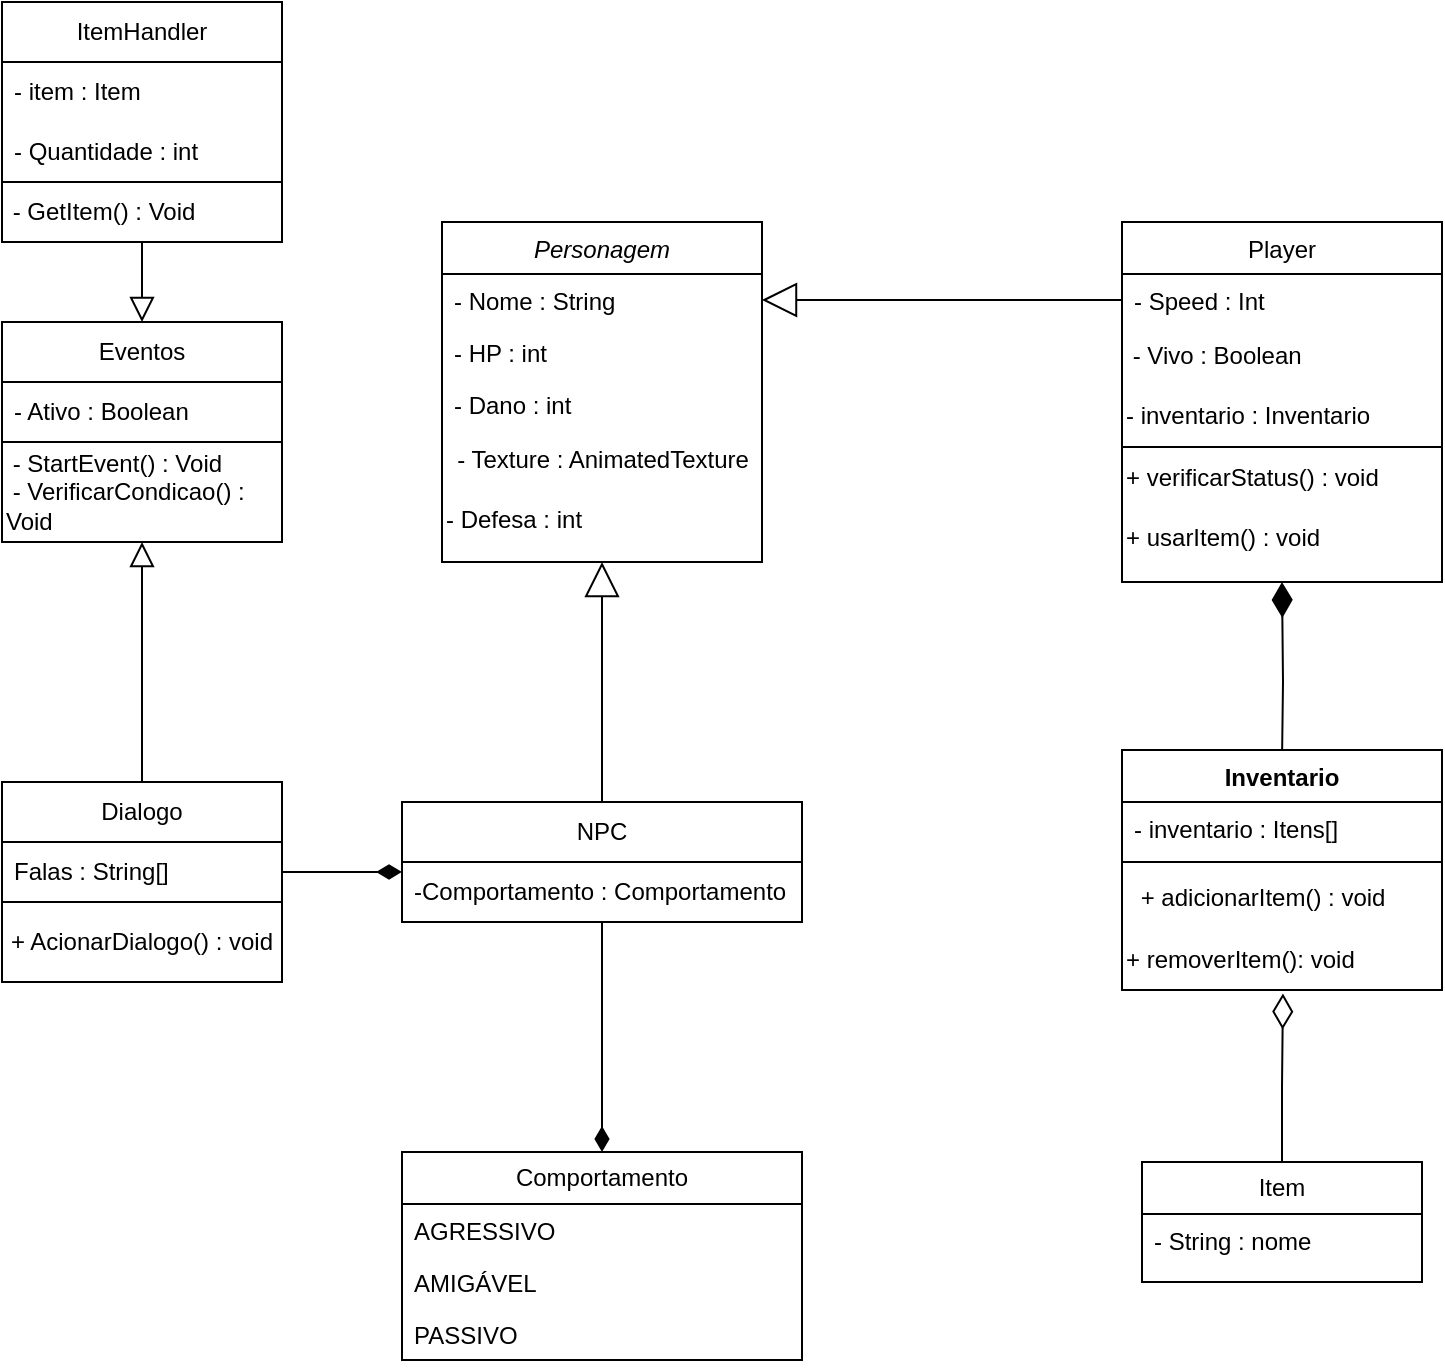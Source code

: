 <mxfile version="22.1.0" type="device">
  <diagram id="C5RBs43oDa-KdzZeNtuy" name="Page-1">
    <mxGraphModel dx="872" dy="473" grid="1" gridSize="10" guides="1" tooltips="1" connect="1" arrows="1" fold="1" page="1" pageScale="1" pageWidth="827" pageHeight="1169" math="0" shadow="0">
      <root>
        <mxCell id="WIyWlLk6GJQsqaUBKTNV-0" />
        <mxCell id="WIyWlLk6GJQsqaUBKTNV-1" parent="WIyWlLk6GJQsqaUBKTNV-0" />
        <mxCell id="zkfFHV4jXpPFQw0GAbJ--0" value="Personagem" style="swimlane;fontStyle=2;align=center;verticalAlign=top;childLayout=stackLayout;horizontal=1;startSize=26;horizontalStack=0;resizeParent=1;resizeLast=0;collapsible=1;marginBottom=0;rounded=0;shadow=0;strokeWidth=1;" parent="WIyWlLk6GJQsqaUBKTNV-1" vertex="1">
          <mxGeometry x="240" y="120" width="160" height="170" as="geometry">
            <mxRectangle x="230" y="140" width="160" height="26" as="alternateBounds" />
          </mxGeometry>
        </mxCell>
        <mxCell id="zkfFHV4jXpPFQw0GAbJ--1" value="- Nome : String" style="text;align=left;verticalAlign=top;spacingLeft=4;spacingRight=4;overflow=hidden;rotatable=0;points=[[0,0.5],[1,0.5]];portConstraint=eastwest;" parent="zkfFHV4jXpPFQw0GAbJ--0" vertex="1">
          <mxGeometry y="26" width="160" height="26" as="geometry" />
        </mxCell>
        <mxCell id="zkfFHV4jXpPFQw0GAbJ--2" value="- HP : int" style="text;align=left;verticalAlign=top;spacingLeft=4;spacingRight=4;overflow=hidden;rotatable=0;points=[[0,0.5],[1,0.5]];portConstraint=eastwest;rounded=0;shadow=0;html=0;" parent="zkfFHV4jXpPFQw0GAbJ--0" vertex="1">
          <mxGeometry y="52" width="160" height="26" as="geometry" />
        </mxCell>
        <mxCell id="zkfFHV4jXpPFQw0GAbJ--3" value="- Dano : int" style="text;align=left;verticalAlign=top;spacingLeft=4;spacingRight=4;overflow=hidden;rotatable=0;points=[[0,0.5],[1,0.5]];portConstraint=eastwest;rounded=0;shadow=0;html=0;" parent="zkfFHV4jXpPFQw0GAbJ--0" vertex="1">
          <mxGeometry y="78" width="160" height="26" as="geometry" />
        </mxCell>
        <mxCell id="Fs-Cu5hFcrkRB79Ihh7Y-40" value="- Texture : AnimatedTexture" style="text;html=1;align=center;verticalAlign=middle;resizable=0;points=[];autosize=1;strokeColor=none;fillColor=none;" parent="zkfFHV4jXpPFQw0GAbJ--0" vertex="1">
          <mxGeometry y="104" width="160" height="30" as="geometry" />
        </mxCell>
        <mxCell id="v0u1TZ_ra3x6NJByf-Hd-34" value="- Defesa : int" style="text;html=1;align=left;verticalAlign=middle;resizable=0;points=[];autosize=1;strokeColor=none;fillColor=none;" parent="zkfFHV4jXpPFQw0GAbJ--0" vertex="1">
          <mxGeometry y="134" width="160" height="30" as="geometry" />
        </mxCell>
        <mxCell id="zkfFHV4jXpPFQw0GAbJ--17" value="Player" style="swimlane;fontStyle=0;align=center;verticalAlign=top;childLayout=stackLayout;horizontal=1;startSize=26;horizontalStack=0;resizeParent=1;resizeLast=0;collapsible=1;marginBottom=0;rounded=0;shadow=0;strokeWidth=1;" parent="WIyWlLk6GJQsqaUBKTNV-1" vertex="1">
          <mxGeometry x="580" y="120" width="160" height="180" as="geometry">
            <mxRectangle x="550" y="140" width="160" height="26" as="alternateBounds" />
          </mxGeometry>
        </mxCell>
        <mxCell id="zkfFHV4jXpPFQw0GAbJ--22" value="- Speed : Int" style="text;align=left;verticalAlign=top;spacingLeft=4;spacingRight=4;overflow=hidden;rotatable=0;points=[[0,0.5],[1,0.5]];portConstraint=eastwest;rounded=0;shadow=0;html=0;" parent="zkfFHV4jXpPFQw0GAbJ--17" vertex="1">
          <mxGeometry y="26" width="160" height="26" as="geometry" />
        </mxCell>
        <mxCell id="Fs-Cu5hFcrkRB79Ihh7Y-20" value="&amp;nbsp;- Vivo : Boolean" style="text;html=1;align=left;verticalAlign=middle;resizable=0;points=[];autosize=1;strokeColor=none;fillColor=none;" parent="zkfFHV4jXpPFQw0GAbJ--17" vertex="1">
          <mxGeometry y="52" width="160" height="30" as="geometry" />
        </mxCell>
        <mxCell id="v0u1TZ_ra3x6NJByf-Hd-20" value="- inventario : Inventario" style="text;html=1;align=left;verticalAlign=middle;resizable=0;points=[];autosize=1;strokeColor=none;fillColor=none;" parent="zkfFHV4jXpPFQw0GAbJ--17" vertex="1">
          <mxGeometry y="82" width="160" height="30" as="geometry" />
        </mxCell>
        <mxCell id="zkfFHV4jXpPFQw0GAbJ--23" value="" style="line;html=1;strokeWidth=1;align=left;verticalAlign=middle;spacingTop=-1;spacingLeft=3;spacingRight=3;rotatable=0;labelPosition=right;points=[];portConstraint=eastwest;" parent="zkfFHV4jXpPFQw0GAbJ--17" vertex="1">
          <mxGeometry y="112" width="160" height="1" as="geometry" />
        </mxCell>
        <mxCell id="v0u1TZ_ra3x6NJByf-Hd-14" value="+&amp;nbsp;verificarStatus() : void" style="text;html=1;align=left;verticalAlign=middle;resizable=0;points=[];autosize=1;strokeColor=none;fillColor=none;strokeWidth=1;" parent="zkfFHV4jXpPFQw0GAbJ--17" vertex="1">
          <mxGeometry y="113" width="160" height="30" as="geometry" />
        </mxCell>
        <mxCell id="v0u1TZ_ra3x6NJByf-Hd-12" value="+ usarItem() : void" style="text;html=1;align=left;verticalAlign=middle;resizable=0;points=[];autosize=1;strokeColor=none;fillColor=none;" parent="zkfFHV4jXpPFQw0GAbJ--17" vertex="1">
          <mxGeometry y="143" width="160" height="30" as="geometry" />
        </mxCell>
        <mxCell id="v0u1TZ_ra3x6NJByf-Hd-10" style="edgeStyle=orthogonalEdgeStyle;rounded=0;orthogonalLoop=1;jettySize=auto;html=1;entryX=0.5;entryY=0;entryDx=0;entryDy=0;endArrow=diamondThin;endFill=1;endSize=10;" parent="WIyWlLk6GJQsqaUBKTNV-1" source="Fs-Cu5hFcrkRB79Ihh7Y-0" target="v0u1TZ_ra3x6NJByf-Hd-4" edge="1">
          <mxGeometry relative="1" as="geometry" />
        </mxCell>
        <mxCell id="Fs-Cu5hFcrkRB79Ihh7Y-0" value="NPC" style="swimlane;fontStyle=0;childLayout=stackLayout;horizontal=1;startSize=30;horizontalStack=0;resizeParent=1;resizeParentMax=0;resizeLast=0;collapsible=1;marginBottom=0;whiteSpace=wrap;html=1;" parent="WIyWlLk6GJQsqaUBKTNV-1" vertex="1">
          <mxGeometry x="220" y="410" width="200" height="60" as="geometry" />
        </mxCell>
        <mxCell id="Fs-Cu5hFcrkRB79Ihh7Y-1" value="-Comportamento : Comportamento&amp;nbsp;" style="text;strokeColor=none;fillColor=none;align=left;verticalAlign=middle;spacingLeft=4;spacingRight=4;overflow=hidden;points=[[0,0.5],[1,0.5]];portConstraint=eastwest;rotatable=0;whiteSpace=wrap;html=1;" parent="Fs-Cu5hFcrkRB79Ihh7Y-0" vertex="1">
          <mxGeometry y="30" width="200" height="30" as="geometry" />
        </mxCell>
        <mxCell id="v0u1TZ_ra3x6NJByf-Hd-1" style="edgeStyle=orthogonalEdgeStyle;rounded=0;orthogonalLoop=1;jettySize=auto;html=1;entryX=0.5;entryY=1;entryDx=0;entryDy=0;endArrow=diamondThin;endFill=1;endSize=15;" parent="WIyWlLk6GJQsqaUBKTNV-1" target="zkfFHV4jXpPFQw0GAbJ--17" edge="1">
          <mxGeometry relative="1" as="geometry">
            <mxPoint x="660" y="390" as="sourcePoint" />
          </mxGeometry>
        </mxCell>
        <mxCell id="Fs-Cu5hFcrkRB79Ihh7Y-13" style="edgeStyle=orthogonalEdgeStyle;rounded=0;orthogonalLoop=1;jettySize=auto;html=1;entryX=0.5;entryY=1;entryDx=0;entryDy=0;endArrow=block;endFill=0;endSize=15;" parent="WIyWlLk6GJQsqaUBKTNV-1" source="Fs-Cu5hFcrkRB79Ihh7Y-0" target="zkfFHV4jXpPFQw0GAbJ--0" edge="1">
          <mxGeometry relative="1" as="geometry">
            <mxPoint x="296.48" y="257.168" as="targetPoint" />
          </mxGeometry>
        </mxCell>
        <mxCell id="Fs-Cu5hFcrkRB79Ihh7Y-14" style="edgeStyle=orthogonalEdgeStyle;rounded=0;orthogonalLoop=1;jettySize=auto;html=1;entryX=1;entryY=0.5;entryDx=0;entryDy=0;endArrow=block;endFill=0;exitX=0;exitY=0.5;exitDx=0;exitDy=0;endSize=15;" parent="WIyWlLk6GJQsqaUBKTNV-1" source="zkfFHV4jXpPFQw0GAbJ--22" target="zkfFHV4jXpPFQw0GAbJ--1" edge="1">
          <mxGeometry relative="1" as="geometry">
            <mxPoint x="508" y="159" as="sourcePoint" />
          </mxGeometry>
        </mxCell>
        <mxCell id="Fs-Cu5hFcrkRB79Ihh7Y-45" style="edgeStyle=orthogonalEdgeStyle;rounded=0;orthogonalLoop=1;jettySize=auto;html=1;entryX=0.5;entryY=1;entryDx=0;entryDy=0;endArrow=block;endFill=0;endSize=10;" parent="WIyWlLk6GJQsqaUBKTNV-1" source="Fs-Cu5hFcrkRB79Ihh7Y-15" target="Fs-Cu5hFcrkRB79Ihh7Y-44" edge="1">
          <mxGeometry relative="1" as="geometry" />
        </mxCell>
        <mxCell id="Fs-Cu5hFcrkRB79Ihh7Y-15" value="Dialogo" style="swimlane;fontStyle=0;childLayout=stackLayout;horizontal=1;startSize=30;horizontalStack=0;resizeParent=1;resizeParentMax=0;resizeLast=0;collapsible=1;marginBottom=0;whiteSpace=wrap;html=1;" parent="WIyWlLk6GJQsqaUBKTNV-1" vertex="1">
          <mxGeometry x="20" y="400" width="140" height="60" as="geometry" />
        </mxCell>
        <mxCell id="Fs-Cu5hFcrkRB79Ihh7Y-16" value="Falas : String[]" style="text;strokeColor=none;fillColor=none;align=left;verticalAlign=middle;spacingLeft=4;spacingRight=4;overflow=hidden;points=[[0,0.5],[1,0.5]];portConstraint=eastwest;rotatable=0;whiteSpace=wrap;html=1;" parent="Fs-Cu5hFcrkRB79Ihh7Y-15" vertex="1">
          <mxGeometry y="30" width="140" height="30" as="geometry" />
        </mxCell>
        <mxCell id="Fs-Cu5hFcrkRB79Ihh7Y-23" value="Eventos" style="swimlane;fontStyle=0;childLayout=stackLayout;horizontal=1;startSize=30;horizontalStack=0;resizeParent=1;resizeParentMax=0;resizeLast=0;collapsible=1;marginBottom=0;whiteSpace=wrap;html=1;" parent="WIyWlLk6GJQsqaUBKTNV-1" vertex="1">
          <mxGeometry x="20" y="170" width="140" height="60" as="geometry" />
        </mxCell>
        <mxCell id="Fs-Cu5hFcrkRB79Ihh7Y-24" value="- Ativo : Boolean" style="text;strokeColor=none;fillColor=none;align=left;verticalAlign=middle;spacingLeft=4;spacingRight=4;overflow=hidden;points=[[0,0.5],[1,0.5]];portConstraint=eastwest;rotatable=0;whiteSpace=wrap;html=1;" parent="Fs-Cu5hFcrkRB79Ihh7Y-23" vertex="1">
          <mxGeometry y="30" width="140" height="30" as="geometry" />
        </mxCell>
        <mxCell id="Fs-Cu5hFcrkRB79Ihh7Y-35" style="edgeStyle=orthogonalEdgeStyle;rounded=0;orthogonalLoop=1;jettySize=auto;html=1;entryX=0.5;entryY=0;entryDx=0;entryDy=0;endArrow=block;endFill=0;endSize=10;" parent="WIyWlLk6GJQsqaUBKTNV-1" source="Fs-Cu5hFcrkRB79Ihh7Y-27" target="Fs-Cu5hFcrkRB79Ihh7Y-23" edge="1">
          <mxGeometry relative="1" as="geometry" />
        </mxCell>
        <mxCell id="Fs-Cu5hFcrkRB79Ihh7Y-27" value="ItemHandler" style="swimlane;fontStyle=0;childLayout=stackLayout;horizontal=1;startSize=30;horizontalStack=0;resizeParent=1;resizeParentMax=0;resizeLast=0;collapsible=1;marginBottom=0;whiteSpace=wrap;html=1;rounded=0;swimlaneLine=1;" parent="WIyWlLk6GJQsqaUBKTNV-1" vertex="1">
          <mxGeometry x="20" y="10" width="140" height="120" as="geometry" />
        </mxCell>
        <mxCell id="Fs-Cu5hFcrkRB79Ihh7Y-28" value="- item : Item" style="text;strokeColor=none;fillColor=none;align=left;verticalAlign=middle;spacingLeft=4;spacingRight=4;overflow=hidden;points=[[0,0.5],[1,0.5]];portConstraint=eastwest;rotatable=0;whiteSpace=wrap;html=1;" parent="Fs-Cu5hFcrkRB79Ihh7Y-27" vertex="1">
          <mxGeometry y="30" width="140" height="30" as="geometry" />
        </mxCell>
        <mxCell id="Fs-Cu5hFcrkRB79Ihh7Y-29" value="- Quantidade : int" style="text;strokeColor=none;fillColor=none;align=left;verticalAlign=middle;spacingLeft=4;spacingRight=4;overflow=hidden;points=[[0,0.5],[1,0.5]];portConstraint=eastwest;rotatable=0;whiteSpace=wrap;html=1;" parent="Fs-Cu5hFcrkRB79Ihh7Y-27" vertex="1">
          <mxGeometry y="60" width="140" height="30" as="geometry" />
        </mxCell>
        <mxCell id="HY_cDaL2iGg6XBn9TPiS-1" value="" style="endArrow=none;html=1;rounded=0;exitX=0;exitY=0;exitDx=0;exitDy=0;entryX=1;entryY=0;entryDx=0;entryDy=0;" edge="1" parent="Fs-Cu5hFcrkRB79Ihh7Y-27" source="HY_cDaL2iGg6XBn9TPiS-0" target="HY_cDaL2iGg6XBn9TPiS-0">
          <mxGeometry width="50" height="50" relative="1" as="geometry">
            <mxPoint x="10" y="130" as="sourcePoint" />
            <mxPoint x="60" y="80" as="targetPoint" />
          </mxGeometry>
        </mxCell>
        <mxCell id="HY_cDaL2iGg6XBn9TPiS-0" value="&amp;nbsp;- GetItem() : Void" style="text;html=1;strokeColor=none;fillColor=none;align=left;verticalAlign=middle;whiteSpace=wrap;rounded=0;" vertex="1" parent="Fs-Cu5hFcrkRB79Ihh7Y-27">
          <mxGeometry y="90" width="140" height="30" as="geometry" />
        </mxCell>
        <mxCell id="Fs-Cu5hFcrkRB79Ihh7Y-44" value="&amp;nbsp;- StartEvent() : Void&lt;br&gt;&amp;nbsp;- VerificarCondicao() : Void" style="rounded=0;whiteSpace=wrap;html=1;fillColor=none;align=left;" parent="WIyWlLk6GJQsqaUBKTNV-1" vertex="1">
          <mxGeometry x="20" y="230" width="140" height="50" as="geometry" />
        </mxCell>
        <mxCell id="v0u1TZ_ra3x6NJByf-Hd-0" value="+ AcionarDialogo() : void" style="rounded=0;whiteSpace=wrap;html=1;strokeColor=default;fillColor=none;" parent="WIyWlLk6GJQsqaUBKTNV-1" vertex="1">
          <mxGeometry x="20" y="460" width="140" height="40" as="geometry" />
        </mxCell>
        <mxCell id="v0u1TZ_ra3x6NJByf-Hd-4" value="Comportamento" style="swimlane;fontStyle=0;childLayout=stackLayout;horizontal=1;startSize=26;fillColor=none;horizontalStack=0;resizeParent=1;resizeParentMax=0;resizeLast=0;collapsible=1;marginBottom=0;whiteSpace=wrap;html=1;" parent="WIyWlLk6GJQsqaUBKTNV-1" vertex="1">
          <mxGeometry x="220" y="585" width="200" height="104" as="geometry" />
        </mxCell>
        <mxCell id="v0u1TZ_ra3x6NJByf-Hd-5" value="AGRESSIVO" style="text;strokeColor=none;fillColor=none;align=left;verticalAlign=top;spacingLeft=4;spacingRight=4;overflow=hidden;rotatable=0;points=[[0,0.5],[1,0.5]];portConstraint=eastwest;whiteSpace=wrap;html=1;" parent="v0u1TZ_ra3x6NJByf-Hd-4" vertex="1">
          <mxGeometry y="26" width="200" height="26" as="geometry" />
        </mxCell>
        <mxCell id="v0u1TZ_ra3x6NJByf-Hd-6" value="AMIGÁVEL" style="text;strokeColor=none;fillColor=none;align=left;verticalAlign=top;spacingLeft=4;spacingRight=4;overflow=hidden;rotatable=0;points=[[0,0.5],[1,0.5]];portConstraint=eastwest;whiteSpace=wrap;html=1;" parent="v0u1TZ_ra3x6NJByf-Hd-4" vertex="1">
          <mxGeometry y="52" width="200" height="26" as="geometry" />
        </mxCell>
        <mxCell id="v0u1TZ_ra3x6NJByf-Hd-7" value="PASSIVO" style="text;strokeColor=none;fillColor=none;align=left;verticalAlign=top;spacingLeft=4;spacingRight=4;overflow=hidden;rotatable=0;points=[[0,0.5],[1,0.5]];portConstraint=eastwest;whiteSpace=wrap;html=1;" parent="v0u1TZ_ra3x6NJByf-Hd-4" vertex="1">
          <mxGeometry y="78" width="200" height="26" as="geometry" />
        </mxCell>
        <mxCell id="v0u1TZ_ra3x6NJByf-Hd-11" style="edgeStyle=orthogonalEdgeStyle;rounded=0;orthogonalLoop=1;jettySize=auto;html=1;entryX=0;entryY=0.5;entryDx=0;entryDy=0;endArrow=diamondThin;endFill=1;endSize=10;" parent="WIyWlLk6GJQsqaUBKTNV-1" source="Fs-Cu5hFcrkRB79Ihh7Y-16" edge="1">
          <mxGeometry relative="1" as="geometry">
            <mxPoint x="220" y="445" as="targetPoint" />
          </mxGeometry>
        </mxCell>
        <mxCell id="v0u1TZ_ra3x6NJByf-Hd-21" value="Item" style="swimlane;fontStyle=0;childLayout=stackLayout;horizontal=1;startSize=26;fillColor=none;horizontalStack=0;resizeParent=1;resizeParentMax=0;resizeLast=0;collapsible=1;marginBottom=0;whiteSpace=wrap;html=1;" parent="WIyWlLk6GJQsqaUBKTNV-1" vertex="1">
          <mxGeometry x="590" y="590" width="140" height="60" as="geometry" />
        </mxCell>
        <mxCell id="v0u1TZ_ra3x6NJByf-Hd-23" value="- String : nome&lt;br&gt;" style="text;strokeColor=none;fillColor=none;align=left;verticalAlign=top;spacingLeft=4;spacingRight=4;overflow=hidden;rotatable=0;points=[[0,0.5],[1,0.5]];portConstraint=eastwest;whiteSpace=wrap;html=1;" parent="v0u1TZ_ra3x6NJByf-Hd-21" vertex="1">
          <mxGeometry y="26" width="140" height="34" as="geometry" />
        </mxCell>
        <mxCell id="v0u1TZ_ra3x6NJByf-Hd-27" value="Inventario" style="swimlane;fontStyle=1;align=center;verticalAlign=top;childLayout=stackLayout;horizontal=1;startSize=26;horizontalStack=0;resizeParent=1;resizeParentMax=0;resizeLast=0;collapsible=1;marginBottom=0;whiteSpace=wrap;html=1;" parent="WIyWlLk6GJQsqaUBKTNV-1" vertex="1">
          <mxGeometry x="580" y="384" width="160" height="120" as="geometry" />
        </mxCell>
        <mxCell id="v0u1TZ_ra3x6NJByf-Hd-28" value="- inventario : Itens[]" style="text;strokeColor=none;fillColor=none;align=left;verticalAlign=top;spacingLeft=4;spacingRight=4;overflow=hidden;rotatable=0;points=[[0,0.5],[1,0.5]];portConstraint=eastwest;whiteSpace=wrap;html=1;" parent="v0u1TZ_ra3x6NJByf-Hd-27" vertex="1">
          <mxGeometry y="26" width="160" height="26" as="geometry" />
        </mxCell>
        <mxCell id="v0u1TZ_ra3x6NJByf-Hd-29" value="" style="line;strokeWidth=1;fillColor=none;align=left;verticalAlign=middle;spacingTop=-1;spacingLeft=3;spacingRight=3;rotatable=0;labelPosition=right;points=[];portConstraint=eastwest;strokeColor=inherit;" parent="v0u1TZ_ra3x6NJByf-Hd-27" vertex="1">
          <mxGeometry y="52" width="160" height="8" as="geometry" />
        </mxCell>
        <mxCell id="v0u1TZ_ra3x6NJByf-Hd-30" value="&amp;nbsp;+ adicionarItem() : void" style="text;strokeColor=none;fillColor=none;align=left;verticalAlign=top;spacingLeft=4;spacingRight=4;overflow=hidden;rotatable=0;points=[[0,0.5],[1,0.5]];portConstraint=eastwest;whiteSpace=wrap;html=1;" parent="v0u1TZ_ra3x6NJByf-Hd-27" vertex="1">
          <mxGeometry y="60" width="160" height="30" as="geometry" />
        </mxCell>
        <mxCell id="v0u1TZ_ra3x6NJByf-Hd-32" value="+ removerItem(): void" style="text;html=1;align=left;verticalAlign=middle;resizable=0;points=[];autosize=1;strokeColor=none;fillColor=none;" parent="v0u1TZ_ra3x6NJByf-Hd-27" vertex="1">
          <mxGeometry y="90" width="160" height="30" as="geometry" />
        </mxCell>
        <mxCell id="v0u1TZ_ra3x6NJByf-Hd-33" style="edgeStyle=orthogonalEdgeStyle;rounded=0;orthogonalLoop=1;jettySize=auto;html=1;entryX=0.503;entryY=1.06;entryDx=0;entryDy=0;entryPerimeter=0;endArrow=diamondThin;endFill=0;endSize=15;" parent="WIyWlLk6GJQsqaUBKTNV-1" source="v0u1TZ_ra3x6NJByf-Hd-21" target="v0u1TZ_ra3x6NJByf-Hd-32" edge="1">
          <mxGeometry relative="1" as="geometry" />
        </mxCell>
        <mxCell id="HY_cDaL2iGg6XBn9TPiS-4" style="edgeStyle=orthogonalEdgeStyle;rounded=0;orthogonalLoop=1;jettySize=auto;html=1;exitX=0.5;exitY=1;exitDx=0;exitDy=0;" edge="1" parent="WIyWlLk6GJQsqaUBKTNV-1" source="Fs-Cu5hFcrkRB79Ihh7Y-44" target="Fs-Cu5hFcrkRB79Ihh7Y-44">
          <mxGeometry relative="1" as="geometry" />
        </mxCell>
      </root>
    </mxGraphModel>
  </diagram>
</mxfile>
